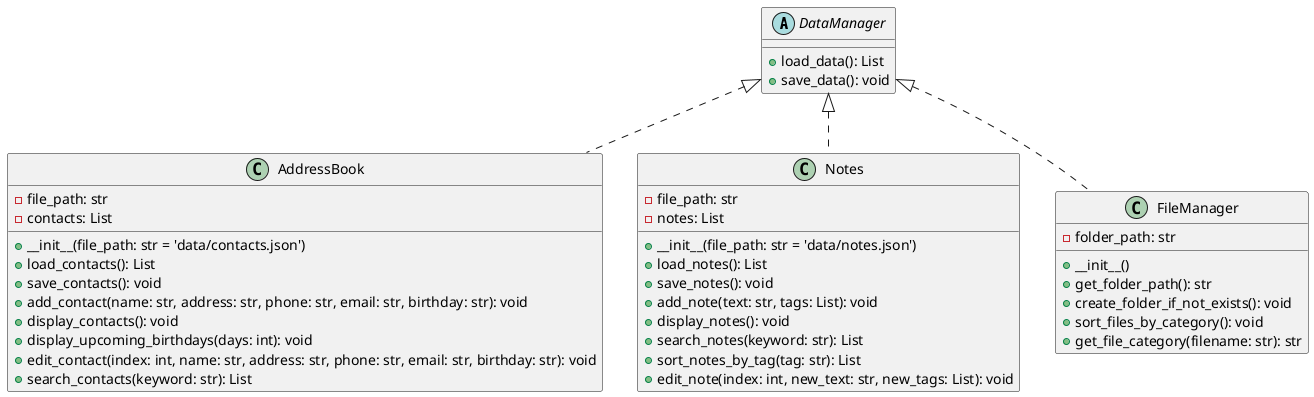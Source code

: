 @startuml

abstract class DataManager {
    +load_data(): List
    +save_data(): void
}

class AddressBook {
    -file_path: str
    -contacts: List

    +__init__(file_path: str = 'data/contacts.json')
    +load_contacts(): List
    +save_contacts(): void
    +add_contact(name: str, address: str, phone: str, email: str, birthday: str): void
    +display_contacts(): void
    +display_upcoming_birthdays(days: int): void
    +edit_contact(index: int, name: str, address: str, phone: str, email: str, birthday: str): void
    +search_contacts(keyword: str): List
}

class Notes {
    -file_path: str
    -notes: List

    +__init__(file_path: str = 'data/notes.json')
    +load_notes(): List
    +save_notes(): void
    +add_note(text: str, tags: List): void
    +display_notes(): void
    +search_notes(keyword: str): List
    +sort_notes_by_tag(tag: str): List
    +edit_note(index: int, new_text: str, new_tags: List): void
}

class FileManager {
    -folder_path: str

    +__init__()
    +get_folder_path(): str
    +create_folder_if_not_exists(): void
    +sort_files_by_category(): void
    +get_file_category(filename: str): str
}

DataManager <|.. AddressBook
DataManager <|.. Notes
DataManager <|.. FileManager

@enduml